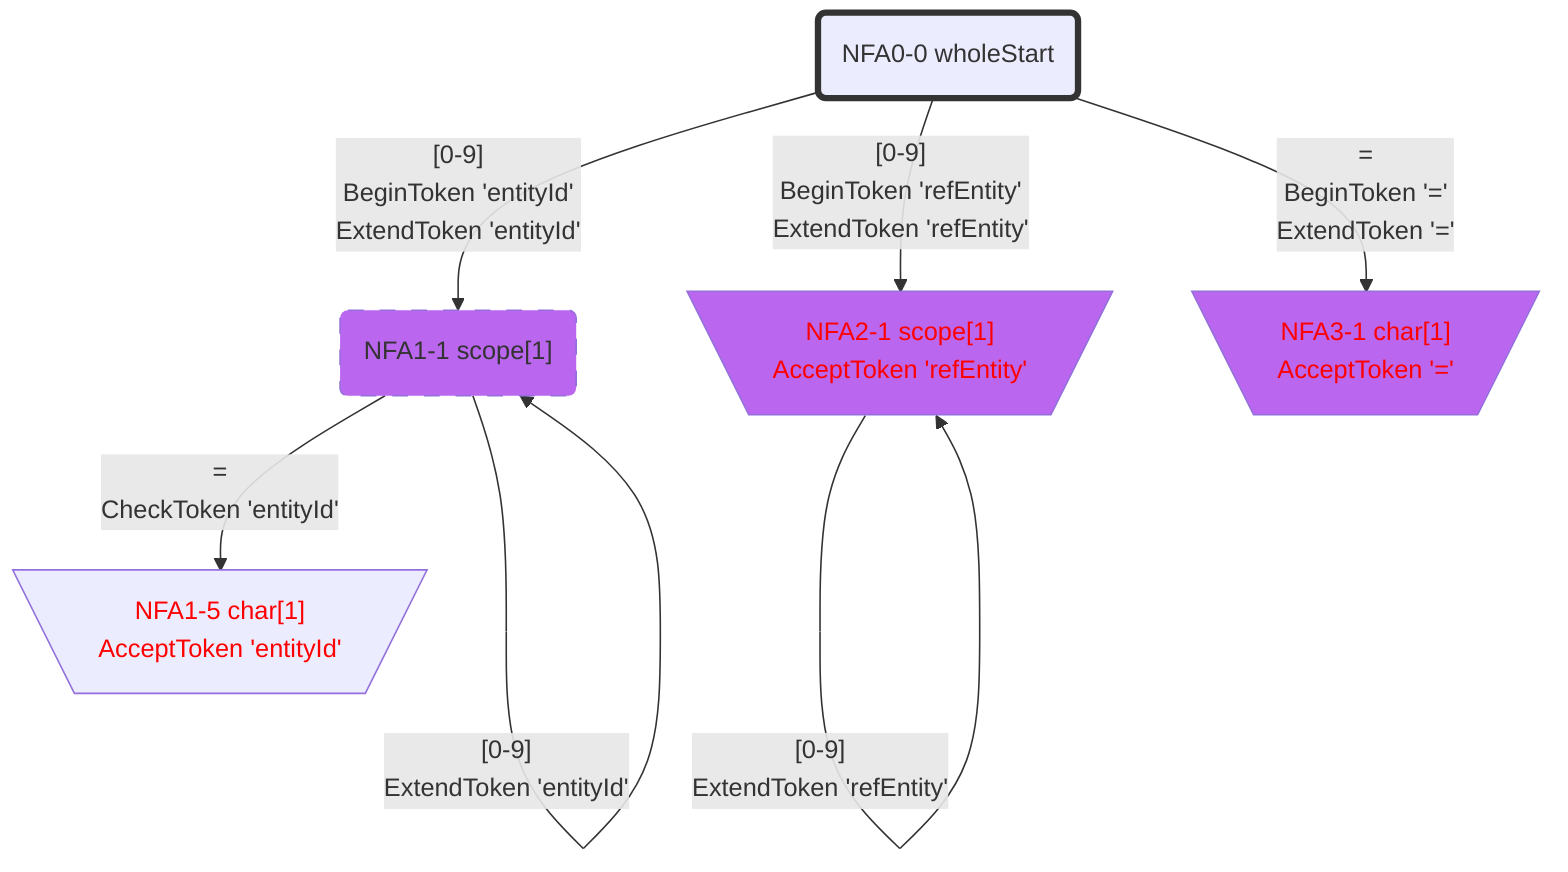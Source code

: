 flowchart
classDef c0001 color:#FF0000;
classDef c0010 stroke-dasharray: 10 10;
classDef c0011 stroke-dasharray: 10 10,color:#FF0000;
classDef c0100 fill:#BB66EE;
classDef c0101 fill:#BB66EE,color:#FF0000;
classDef c0110 fill:#BB66EE,stroke-dasharray: 10 10;
classDef c0111 fill:#BB66EE,stroke-dasharray: 10 10,color:#FF0000;
classDef c1000 stroke:#333,stroke-width:4px;
classDef c1001 stroke:#333,stroke-width:4px,color:#FF0000;
classDef c1010 stroke:#333,stroke-width:4px,stroke-dasharray: 10 10;
classDef c1011 stroke:#333,stroke-width:4px,stroke-dasharray: 10 10,color:#FF0000;
classDef c1100 stroke:#333,stroke-width:4px,fill:#BB66EE;
classDef c1101 stroke:#333,stroke-width:4px,fill:#BB66EE,color:#FF0000;
classDef c1110 stroke:#333,stroke-width:4px,fill:#BB66EE,stroke-dasharray: 10 10;
classDef c1111 stroke:#333,stroke-width:4px,fill:#BB66EE,stroke-dasharray: 10 10,color:#FF0000;
NFA0_0_63287211("NFA0-0 wholeStart")
class NFA0_0_63287211 c1000;
NFA1_1_32713991("NFA1-1 scope[1]")
class NFA1_1_32713991 c0110;
NFA2_1_25990465[\"NFA2-1 scope[1]
AcceptToken 'refEntity'"/]
class NFA2_1_25990465 c0101;
NFA3_1_32587594[\"NFA3-1 char[1]
AcceptToken '='"/]
class NFA3_1_32587594 c0101;
NFA1_5_24852891[\"NFA1-5 char[1]
AcceptToken 'entityId'"/]
class NFA1_5_24852891 c0001;
NFA0_0_63287211 -->|"[0-9]
BeginToken 'entityId'
ExtendToken 'entityId'"|NFA1_1_32713991
NFA0_0_63287211 -->|"[0-9]
BeginToken 'refEntity'
ExtendToken 'refEntity'"|NFA2_1_25990465
NFA0_0_63287211 -->|"=
BeginToken '='
ExtendToken '='"|NFA3_1_32587594
NFA1_1_32713991 -->|"[0-9]
ExtendToken 'entityId'"|NFA1_1_32713991
NFA1_1_32713991 -->|"=
CheckToken 'entityId'"|NFA1_5_24852891
NFA2_1_25990465 -->|"[0-9]
ExtendToken 'refEntity'"|NFA2_1_25990465